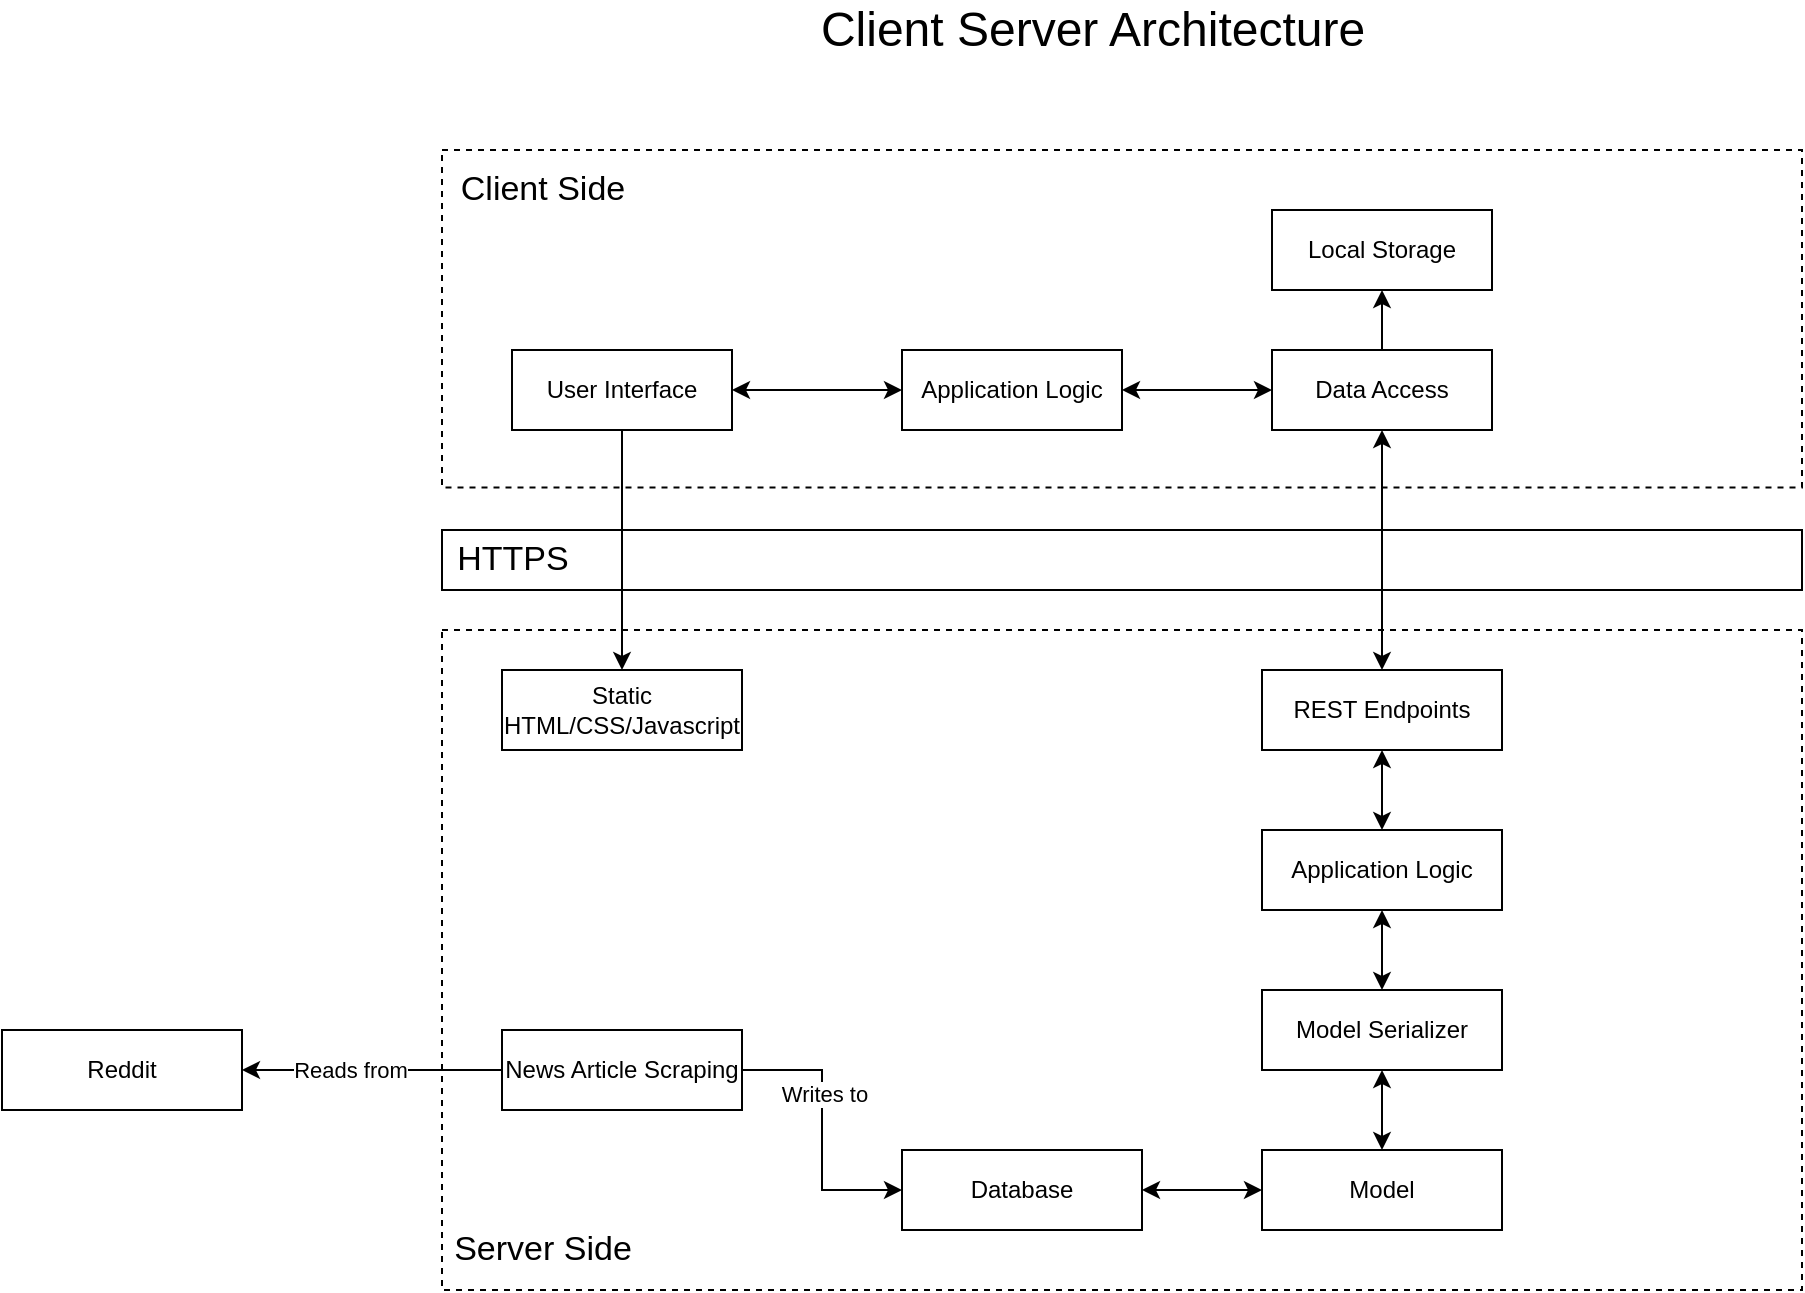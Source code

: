 <mxfile version="15.9.1" type="github">
  <diagram id="yf8aGssuZuXpHagwg_7-" name="Page-1">
    <mxGraphModel dx="1975" dy="589" grid="1" gridSize="10" guides="1" tooltips="1" connect="1" arrows="1" fold="1" page="1" pageScale="1" pageWidth="850" pageHeight="1100" math="0" shadow="0">
      <root>
        <mxCell id="0" />
        <mxCell id="1" parent="0" />
        <mxCell id="dRalgheijcarPViAJHjW-18" value="" style="rounded=0;whiteSpace=wrap;html=1;fillColor=none;dashed=1;" parent="1" vertex="1">
          <mxGeometry x="100" y="360" width="680" height="330" as="geometry" />
        </mxCell>
        <mxCell id="dRalgheijcarPViAJHjW-20" value="" style="rounded=0;whiteSpace=wrap;html=1;fillColor=none;dashed=1;" parent="1" vertex="1">
          <mxGeometry x="100" y="120" width="680" height="168.75" as="geometry" />
        </mxCell>
        <mxCell id="dRalgheijcarPViAJHjW-1" value="REST Endpoints" style="rounded=0;whiteSpace=wrap;html=1;" parent="1" vertex="1">
          <mxGeometry x="510" y="380" width="120" height="40" as="geometry" />
        </mxCell>
        <mxCell id="dRalgheijcarPViAJHjW-36" value="" style="edgeStyle=none;rounded=0;orthogonalLoop=1;jettySize=auto;html=1;startArrow=classic;startFill=1;endArrow=classic;endFill=1;" parent="1" source="dRalgheijcarPViAJHjW-2" target="dRalgheijcarPViAJHjW-1" edge="1">
          <mxGeometry relative="1" as="geometry" />
        </mxCell>
        <mxCell id="dRalgheijcarPViAJHjW-42" value="" style="edgeStyle=none;rounded=0;orthogonalLoop=1;jettySize=auto;html=1;startArrow=classic;startFill=1;endArrow=classic;endFill=1;" parent="1" source="dRalgheijcarPViAJHjW-2" target="dRalgheijcarPViAJHjW-41" edge="1">
          <mxGeometry relative="1" as="geometry" />
        </mxCell>
        <mxCell id="dRalgheijcarPViAJHjW-2" value="Application Logic" style="whiteSpace=wrap;html=1;" parent="1" vertex="1">
          <mxGeometry x="510" y="460" width="120" height="40" as="geometry" />
        </mxCell>
        <mxCell id="dRalgheijcarPViAJHjW-3" value="Database" style="rounded=0;whiteSpace=wrap;html=1;" parent="1" vertex="1">
          <mxGeometry x="330" y="620" width="120" height="40" as="geometry" />
        </mxCell>
        <mxCell id="dRalgheijcarPViAJHjW-7" value="Static HTML/CSS/Javascript" style="rounded=0;whiteSpace=wrap;html=1;" parent="1" vertex="1">
          <mxGeometry x="130" y="380" width="120" height="40" as="geometry" />
        </mxCell>
        <mxCell id="dRalgheijcarPViAJHjW-16" value="" style="rounded=0;whiteSpace=wrap;html=1;fillColor=none;" parent="1" vertex="1">
          <mxGeometry x="100" y="310" width="680" height="30" as="geometry" />
        </mxCell>
        <mxCell id="dRalgheijcarPViAJHjW-17" value="&lt;font style=&quot;font-size: 17px&quot;&gt;HTTPS&lt;/font&gt;" style="text;html=1;align=center;verticalAlign=middle;resizable=0;points=[];autosize=1;" parent="1" vertex="1">
          <mxGeometry x="100" y="315" width="70" height="20" as="geometry" />
        </mxCell>
        <mxCell id="dRalgheijcarPViAJHjW-19" value="&lt;font style=&quot;font-size: 17px&quot;&gt;Server Side&lt;/font&gt;" style="text;html=1;align=center;verticalAlign=middle;resizable=0;points=[];autosize=1;" parent="1" vertex="1">
          <mxGeometry x="100" y="660" width="100" height="20" as="geometry" />
        </mxCell>
        <mxCell id="dRalgheijcarPViAJHjW-21" value="&lt;font style=&quot;font-size: 17px&quot;&gt;Client Side&lt;/font&gt;" style="text;html=1;align=center;verticalAlign=middle;resizable=0;points=[];autosize=1;" parent="1" vertex="1">
          <mxGeometry x="100" y="130" width="100" height="20" as="geometry" />
        </mxCell>
        <mxCell id="dRalgheijcarPViAJHjW-22" value="&lt;font style=&quot;font-size: 24px&quot;&gt;Client Server Architecture&lt;/font&gt;" style="text;html=1;align=center;verticalAlign=middle;resizable=0;points=[];autosize=1;" parent="1" vertex="1">
          <mxGeometry x="280" y="50" width="290" height="20" as="geometry" />
        </mxCell>
        <mxCell id="dRalgheijcarPViAJHjW-34" style="edgeStyle=none;rounded=0;orthogonalLoop=1;jettySize=auto;html=1;entryX=0.5;entryY=0;entryDx=0;entryDy=0;startArrow=none;startFill=0;endArrow=classic;endFill=1;" parent="1" source="dRalgheijcarPViAJHjW-23" target="dRalgheijcarPViAJHjW-7" edge="1">
          <mxGeometry relative="1" as="geometry" />
        </mxCell>
        <mxCell id="dRalgheijcarPViAJHjW-23" value="User Interface" style="rounded=0;whiteSpace=wrap;html=1;fillColor=none;" parent="1" vertex="1">
          <mxGeometry x="135" y="220" width="110" height="40" as="geometry" />
        </mxCell>
        <mxCell id="dRalgheijcarPViAJHjW-26" value="" style="edgeStyle=none;rounded=0;orthogonalLoop=1;jettySize=auto;html=1;startArrow=none;startFill=0;endArrow=classic;endFill=1;" parent="1" source="dRalgheijcarPViAJHjW-24" target="dRalgheijcarPViAJHjW-25" edge="1">
          <mxGeometry relative="1" as="geometry" />
        </mxCell>
        <mxCell id="dRalgheijcarPViAJHjW-29" style="edgeStyle=none;rounded=0;orthogonalLoop=1;jettySize=auto;html=1;exitX=0.5;exitY=1;exitDx=0;exitDy=0;entryX=0.5;entryY=0;entryDx=0;entryDy=0;startArrow=classic;startFill=1;endArrow=classic;endFill=1;" parent="1" source="dRalgheijcarPViAJHjW-24" target="dRalgheijcarPViAJHjW-1" edge="1">
          <mxGeometry relative="1" as="geometry" />
        </mxCell>
        <mxCell id="dRalgheijcarPViAJHjW-24" value="Data Access" style="rounded=0;whiteSpace=wrap;html=1;fillColor=none;" parent="1" vertex="1">
          <mxGeometry x="515" y="220" width="110" height="40" as="geometry" />
        </mxCell>
        <mxCell id="dRalgheijcarPViAJHjW-25" value="Local Storage" style="rounded=0;whiteSpace=wrap;html=1;fillColor=none;" parent="1" vertex="1">
          <mxGeometry x="515" y="150" width="110" height="40" as="geometry" />
        </mxCell>
        <mxCell id="dRalgheijcarPViAJHjW-32" value="" style="edgeStyle=none;rounded=0;orthogonalLoop=1;jettySize=auto;html=1;startArrow=classic;startFill=1;endArrow=classic;endFill=1;" parent="1" source="dRalgheijcarPViAJHjW-31" target="dRalgheijcarPViAJHjW-24" edge="1">
          <mxGeometry relative="1" as="geometry" />
        </mxCell>
        <mxCell id="dRalgheijcarPViAJHjW-33" value="" style="edgeStyle=none;rounded=0;orthogonalLoop=1;jettySize=auto;html=1;startArrow=classic;startFill=1;endArrow=classic;endFill=1;" parent="1" source="dRalgheijcarPViAJHjW-31" target="dRalgheijcarPViAJHjW-23" edge="1">
          <mxGeometry relative="1" as="geometry" />
        </mxCell>
        <mxCell id="dRalgheijcarPViAJHjW-31" value="Application Logic" style="rounded=0;whiteSpace=wrap;html=1;fillColor=none;" parent="1" vertex="1">
          <mxGeometry x="330" y="220" width="110" height="40" as="geometry" />
        </mxCell>
        <mxCell id="dRalgheijcarPViAJHjW-40" style="edgeStyle=none;rounded=0;orthogonalLoop=1;jettySize=auto;html=1;exitX=0;exitY=0.5;exitDx=0;exitDy=0;startArrow=classic;startFill=1;endArrow=classic;endFill=1;" parent="1" source="dRalgheijcarPViAJHjW-37" target="dRalgheijcarPViAJHjW-3" edge="1">
          <mxGeometry relative="1" as="geometry" />
        </mxCell>
        <mxCell id="dRalgheijcarPViAJHjW-43" value="" style="edgeStyle=none;rounded=0;orthogonalLoop=1;jettySize=auto;html=1;startArrow=classic;startFill=1;endArrow=classic;endFill=1;" parent="1" source="dRalgheijcarPViAJHjW-37" target="dRalgheijcarPViAJHjW-41" edge="1">
          <mxGeometry relative="1" as="geometry" />
        </mxCell>
        <mxCell id="dRalgheijcarPViAJHjW-37" value="Model" style="whiteSpace=wrap;html=1;" parent="1" vertex="1">
          <mxGeometry x="510" y="620" width="120" height="40" as="geometry" />
        </mxCell>
        <mxCell id="dRalgheijcarPViAJHjW-41" value="Model Serializer" style="whiteSpace=wrap;html=1;" parent="1" vertex="1">
          <mxGeometry x="510" y="540" width="120" height="40" as="geometry" />
        </mxCell>
        <mxCell id="CFswmux8SoO7e5pgBnTU-8" style="edgeStyle=orthogonalEdgeStyle;rounded=0;orthogonalLoop=1;jettySize=auto;html=1;exitX=1;exitY=0.5;exitDx=0;exitDy=0;entryX=0;entryY=0.5;entryDx=0;entryDy=0;" parent="1" source="CFswmux8SoO7e5pgBnTU-2" target="dRalgheijcarPViAJHjW-3" edge="1">
          <mxGeometry relative="1" as="geometry" />
        </mxCell>
        <mxCell id="HPXyD_d4YzHwRr-22L1Q-4" value="Writes to" style="edgeLabel;html=1;align=center;verticalAlign=middle;resizable=0;points=[];" vertex="1" connectable="0" parent="CFswmux8SoO7e5pgBnTU-8">
          <mxGeometry x="-0.26" y="1" relative="1" as="geometry">
            <mxPoint as="offset" />
          </mxGeometry>
        </mxCell>
        <mxCell id="HPXyD_d4YzHwRr-22L1Q-2" style="edgeStyle=orthogonalEdgeStyle;rounded=0;orthogonalLoop=1;jettySize=auto;html=1;exitX=0;exitY=0.5;exitDx=0;exitDy=0;entryX=1;entryY=0.5;entryDx=0;entryDy=0;" edge="1" parent="1" source="CFswmux8SoO7e5pgBnTU-2" target="HPXyD_d4YzHwRr-22L1Q-1">
          <mxGeometry relative="1" as="geometry" />
        </mxCell>
        <mxCell id="HPXyD_d4YzHwRr-22L1Q-3" value="Reads from" style="edgeLabel;html=1;align=center;verticalAlign=middle;resizable=0;points=[];" vertex="1" connectable="0" parent="HPXyD_d4YzHwRr-22L1Q-2">
          <mxGeometry x="0.18" y="1" relative="1" as="geometry">
            <mxPoint y="-1" as="offset" />
          </mxGeometry>
        </mxCell>
        <mxCell id="CFswmux8SoO7e5pgBnTU-2" value="News Article Scraping" style="rounded=0;whiteSpace=wrap;html=1;" parent="1" vertex="1">
          <mxGeometry x="130" y="560" width="120" height="40" as="geometry" />
        </mxCell>
        <mxCell id="HPXyD_d4YzHwRr-22L1Q-1" value="Reddit" style="rounded=0;whiteSpace=wrap;html=1;" vertex="1" parent="1">
          <mxGeometry x="-120" y="560" width="120" height="40" as="geometry" />
        </mxCell>
      </root>
    </mxGraphModel>
  </diagram>
</mxfile>
